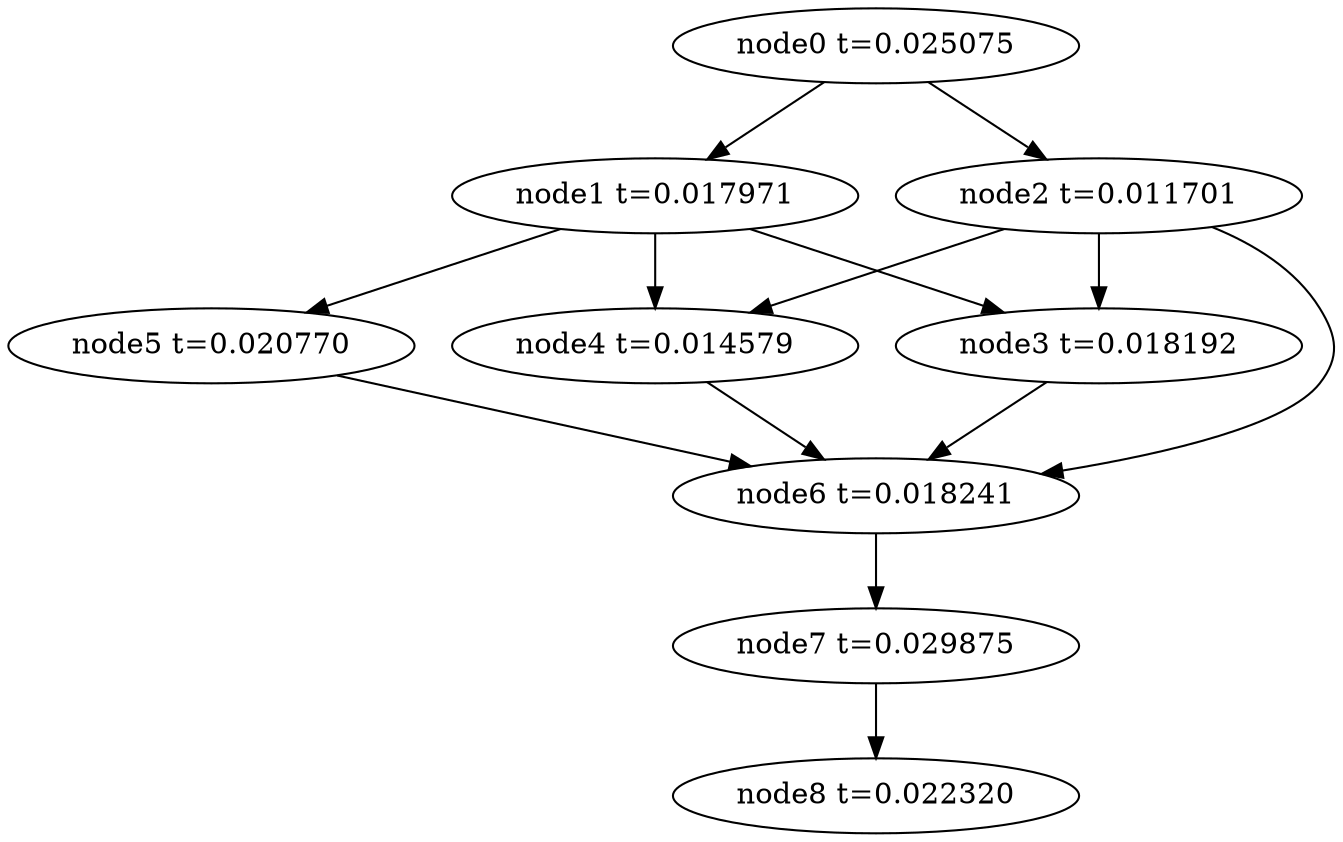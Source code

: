 digraph g{
	node8[label="node8 t=0.022320"]
	node7 -> node8
	node7[label="node7 t=0.029875"];
	node6 -> node7
	node6[label="node6 t=0.018241"];
	node5 -> node6
	node5[label="node5 t=0.020770"];
	node4 -> node6
	node4[label="node4 t=0.014579"];
	node3 -> node6
	node3[label="node3 t=0.018192"];
	node2 -> node6
	node2 -> node4
	node2 -> node3
	node2[label="node2 t=0.011701"];
	node1 -> node5
	node1 -> node4
	node1 -> node3
	node1[label="node1 t=0.017971"];
	node0 -> node2
	node0 -> node1
	node0[label="node0 t=0.025075"];
}
